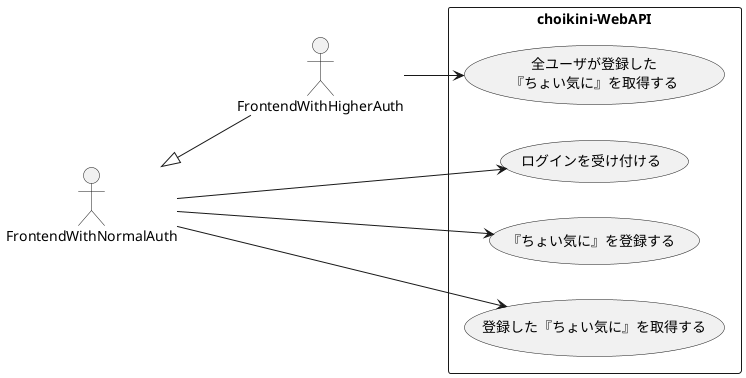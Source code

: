 @startuml 01-01-UC_WEBAPIサーバのユースケース

    left to right direction
    
    'アクターの定義
    :FrontendWithNormalAuth: as interface
    :FrontendWithHigherAuth: as hInterface

    interface <|--hInterface

    'ユースケースの定義
    
    rectangle "choikini-WebAPI" {
        usecase login as "ログインを受け付ける"

        usecase regist as "『ちょい気に』を登録する"

        usecase getChoikini as "登録した『ちょい気に』を取得する"
        usecase getAllChoikini as "全ユーザが登録した
                                『ちょい気に』を取得する"

        interface --> login
        interface --> regist
        interface --> getChoikini

        hInterface --> getAllChoikini
    }

/'
ユースケース記述：

    login:ログインする。
        【正常１】
        ユーザkadokawaはパスワードP@ssw0rdを使用してログインAPIを実行。
        WebAPI側で正常に処理されて、JSONにてセッショントークンを受け取った。
        【正常２】
        ユーザkadokawaはパスワードP@ssw0rdを使用かつ、長期ログインオプションを使用してログインAPIを実行。
        WebAPI側で正常に処理されて、JSONにてセッショントークンを受け取った。
        【正常３】
        ロック済みユーザhayakawaはパスワードf@nTasy09876を使用してログインAPIを実行。
        WebAPI側でロックユーザと判断されてその旨をJSONで受け取った。。
        【異常】
        ユーザkadokawaはパスワードPasswordを使用してログインAPIを実行。
        WebAPI側でログイン失敗となり、エラーのJSONを受け取った。

    regist:『ちょい気に』を登録する
        【正常１】
        ユーザkadokawaは以下の文言を登録するためAPIを実行。
        『
        ちょい気にの<投稿可能文字列が160文字だけしかないのは短すぎやしないか。
        こんなに短い文字数では書きたいことも書けないのではないか。
        そもそもちょっと気になることを登録することに意義を感じない。この情報からどうやって問題を見出すというのか。
        私には目的が見えなくて分からない。
        160文字というのは案外かけるものだな。        
        』(160文字)
        WebAPI側で正常に処理された旨をJSONで受け取った。
        【正常2】
        ユーザkadokawaは以下の文言を登録するためAPIを実行。
        『
        Is it too short to have only 160 letters?
        In such a short number of letters, I can not write what I have felt.
        I do not feel the meaning to register an anxious.
        』(160文字)
        WebAPI側で正常に処理された旨をJSONで受け取った。
        【異常１】
        ユーザkadokawaは以下の文言を登録するためAPIを実行。
        『
        ちょい気にの<投稿可能文字列が160文字だけしかないのは短すぎやしないか。
        こんなに短い文字数では書きたいことも書けないのではないか。
        そもそもちょっと気になることを登録することに意義を感じない。この情報からどうやって問題を見出すというのか。
        私には目的が見えなくて分からないよ。
        160文字というのは案外かけるものだな。        
        』(161文字)
        WebAPI側から文字数超過の旨をJSONで受け取った。
        。
    
    getChoikini:登録した『ちょい気に』を取得する
        【正常１】
        ユーザkadokawaは自分の登録したちょい気にを一覧取得した。
        『
        ちょい気にの<投稿可能文字列が160文字だけしかないのは短すぎやしないか。
        こんなに短い文字数では書きたいことも書けないのではないか。
        そもそもちょっと気になることを登録することに意義を感じない。この情報からどうやって問題を見出すというのか。
        私には目的が見えなくて分からない。
        160文字というのは案外かけるものだな。        
        』
        『
        Is it too short to have only 160 letters?
        In such a short number of letters, I can not write what I have felt.
        I do not feel the meaning to register an anxious.
        』
        の内容が記載されたJSONを受け取った。
    
    getAllChoikini：全ユーザが登録した『ちょい気に』を取得する
        【正常１】
        ユーザhayakawaは全ユーザのちょい気にを一覧取得した。
            ・ユーザkadokawaの２件
            ・ユーザhayakawaの100件
        のちょい気にが記載されたJSONを受けとった。


'/


@enduml